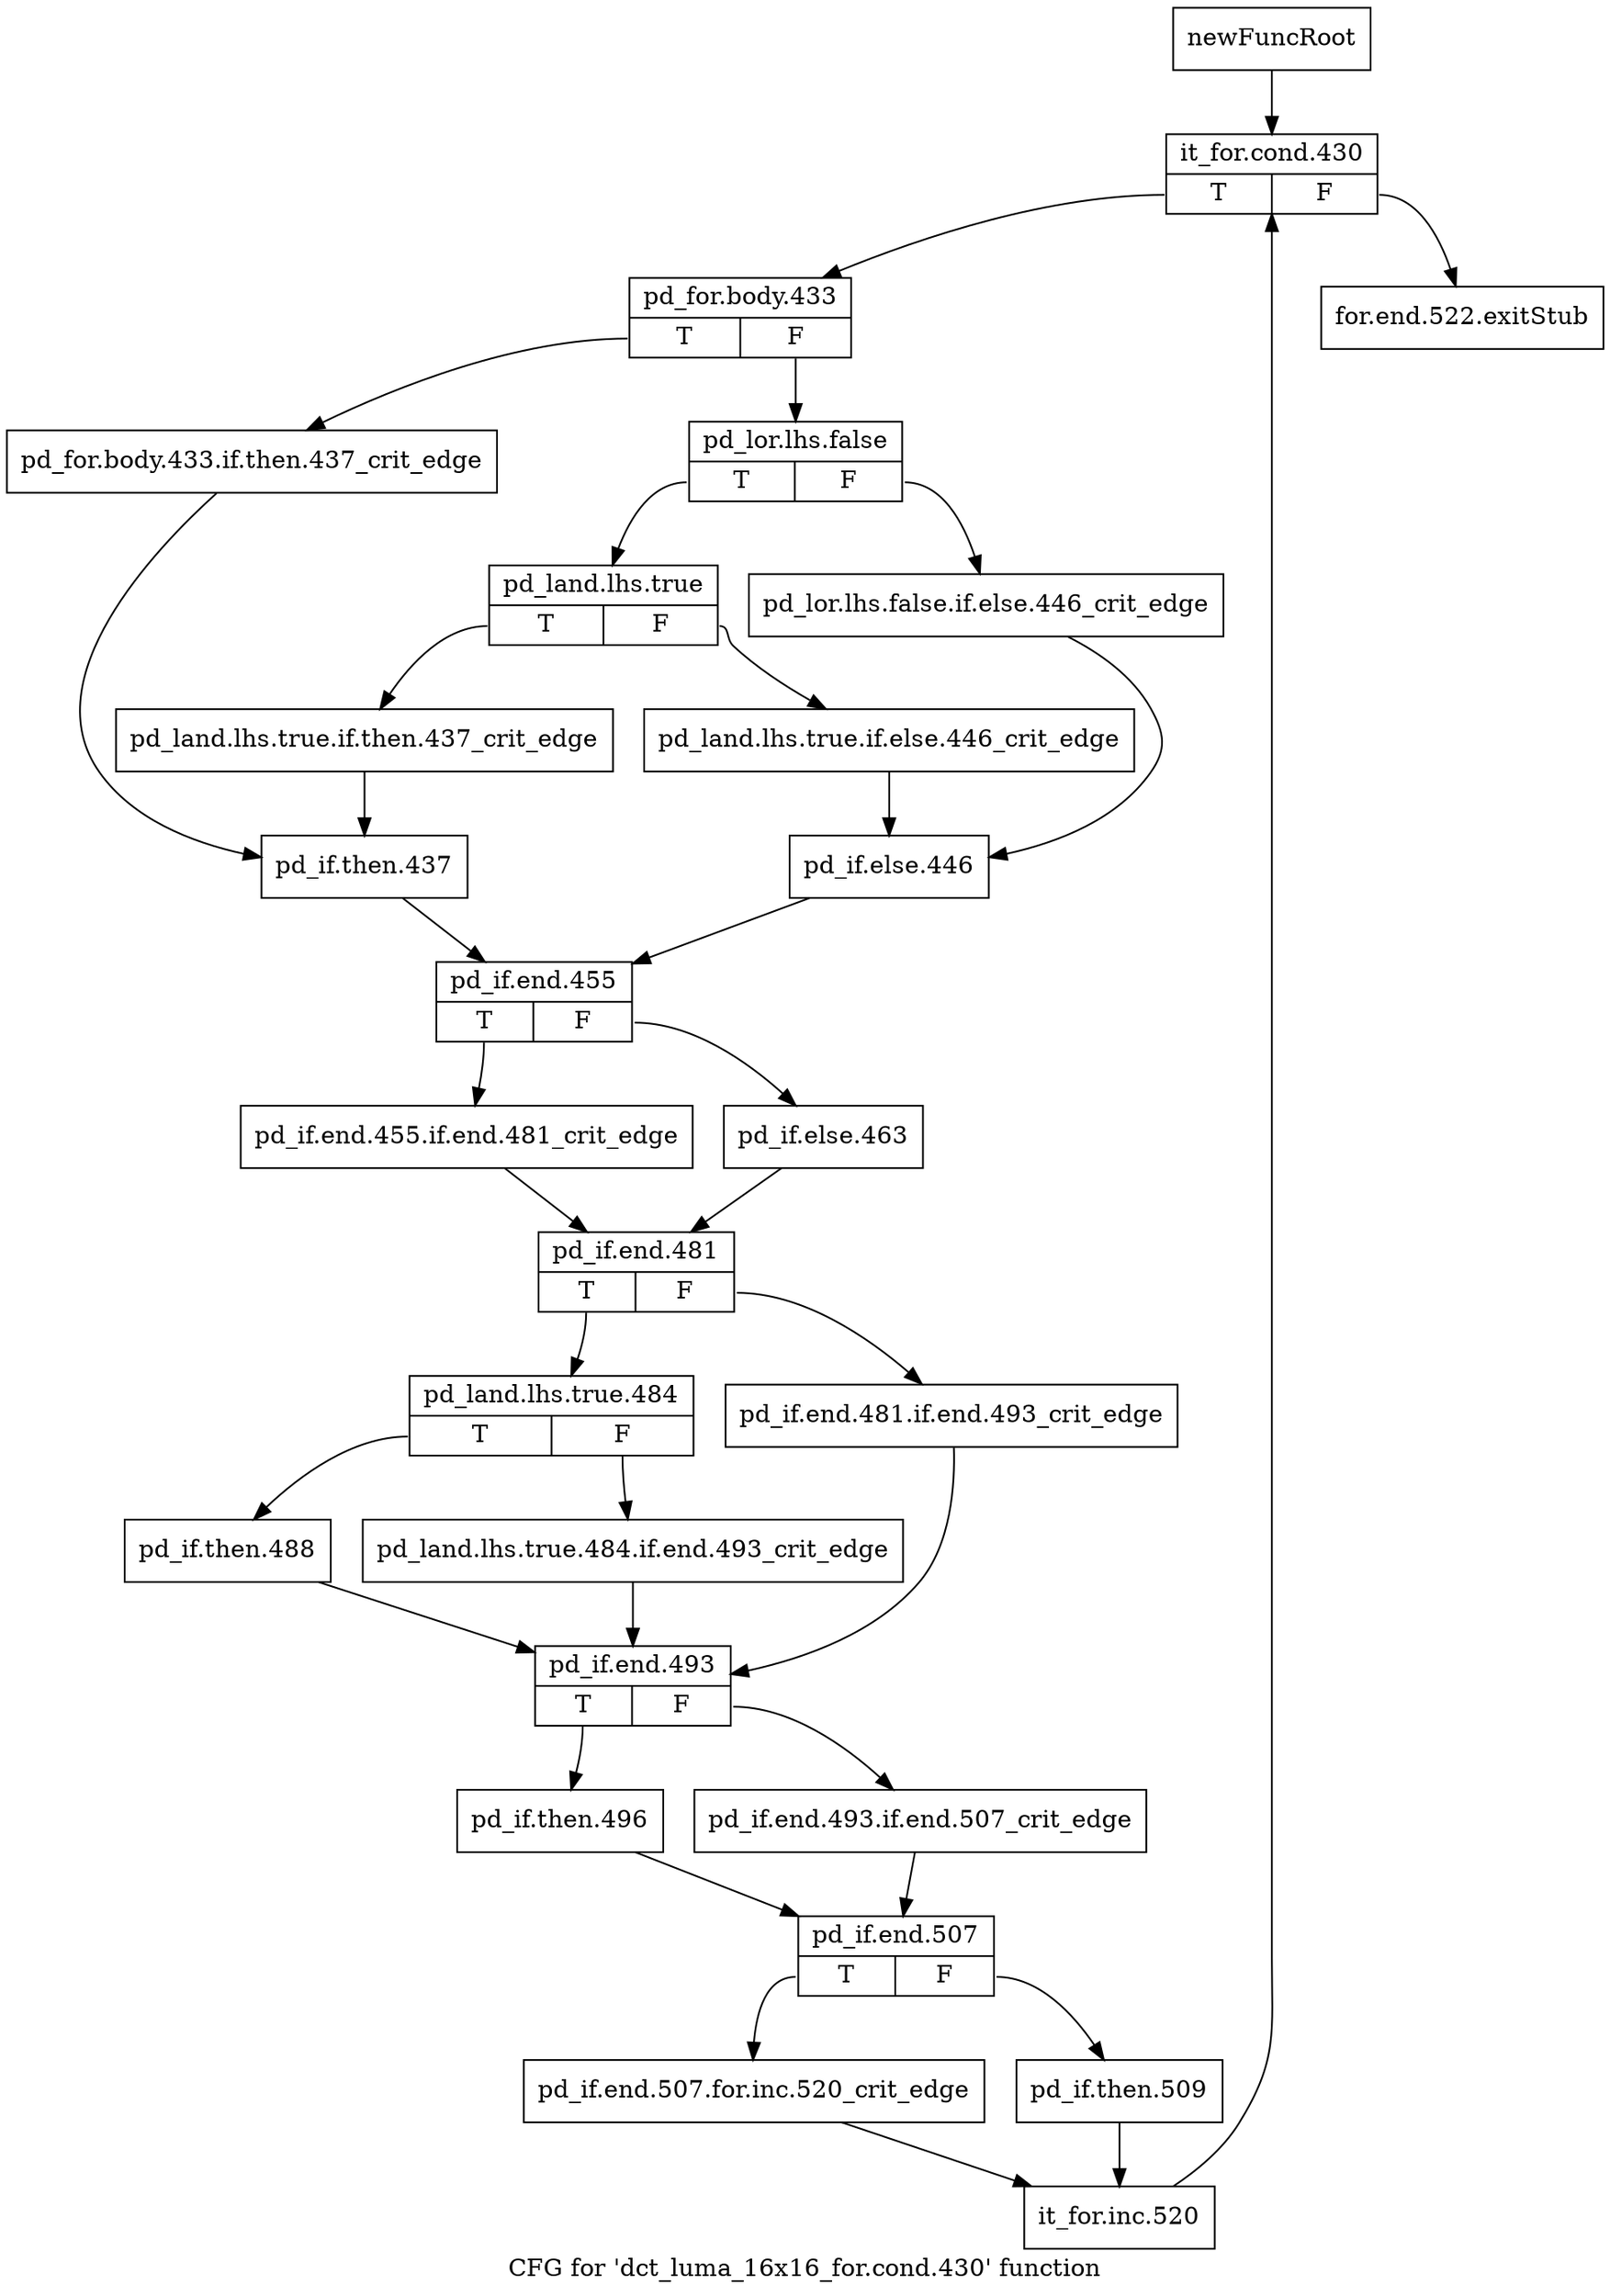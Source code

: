 digraph "CFG for 'dct_luma_16x16_for.cond.430' function" {
	label="CFG for 'dct_luma_16x16_for.cond.430' function";

	Node0x21de2e0 [shape=record,label="{newFuncRoot}"];
	Node0x21de2e0 -> Node0x21de380;
	Node0x21de330 [shape=record,label="{for.end.522.exitStub}"];
	Node0x21de380 [shape=record,label="{it_for.cond.430|{<s0>T|<s1>F}}"];
	Node0x21de380:s0 -> Node0x21de3d0;
	Node0x21de380:s1 -> Node0x21de330;
	Node0x21de3d0 [shape=record,label="{pd_for.body.433|{<s0>T|<s1>F}}"];
	Node0x21de3d0:s0 -> Node0x21de600;
	Node0x21de3d0:s1 -> Node0x21de420;
	Node0x21de420 [shape=record,label="{pd_lor.lhs.false|{<s0>T|<s1>F}}"];
	Node0x21de420:s0 -> Node0x21de4c0;
	Node0x21de420:s1 -> Node0x21de470;
	Node0x21de470 [shape=record,label="{pd_lor.lhs.false.if.else.446_crit_edge}"];
	Node0x21de470 -> Node0x21de560;
	Node0x21de4c0 [shape=record,label="{pd_land.lhs.true|{<s0>T|<s1>F}}"];
	Node0x21de4c0:s0 -> Node0x21de5b0;
	Node0x21de4c0:s1 -> Node0x21de510;
	Node0x21de510 [shape=record,label="{pd_land.lhs.true.if.else.446_crit_edge}"];
	Node0x21de510 -> Node0x21de560;
	Node0x21de560 [shape=record,label="{pd_if.else.446}"];
	Node0x21de560 -> Node0x21de6a0;
	Node0x21de5b0 [shape=record,label="{pd_land.lhs.true.if.then.437_crit_edge}"];
	Node0x21de5b0 -> Node0x21de650;
	Node0x21de600 [shape=record,label="{pd_for.body.433.if.then.437_crit_edge}"];
	Node0x21de600 -> Node0x21de650;
	Node0x21de650 [shape=record,label="{pd_if.then.437}"];
	Node0x21de650 -> Node0x21de6a0;
	Node0x21de6a0 [shape=record,label="{pd_if.end.455|{<s0>T|<s1>F}}"];
	Node0x21de6a0:s0 -> Node0x21de740;
	Node0x21de6a0:s1 -> Node0x21de6f0;
	Node0x21de6f0 [shape=record,label="{pd_if.else.463}"];
	Node0x21de6f0 -> Node0x21de790;
	Node0x21de740 [shape=record,label="{pd_if.end.455.if.end.481_crit_edge}"];
	Node0x21de740 -> Node0x21de790;
	Node0x21de790 [shape=record,label="{pd_if.end.481|{<s0>T|<s1>F}}"];
	Node0x21de790:s0 -> Node0x21de830;
	Node0x21de790:s1 -> Node0x21de7e0;
	Node0x21de7e0 [shape=record,label="{pd_if.end.481.if.end.493_crit_edge}"];
	Node0x21de7e0 -> Node0x21de920;
	Node0x21de830 [shape=record,label="{pd_land.lhs.true.484|{<s0>T|<s1>F}}"];
	Node0x21de830:s0 -> Node0x21de8d0;
	Node0x21de830:s1 -> Node0x21de880;
	Node0x21de880 [shape=record,label="{pd_land.lhs.true.484.if.end.493_crit_edge}"];
	Node0x21de880 -> Node0x21de920;
	Node0x21de8d0 [shape=record,label="{pd_if.then.488}"];
	Node0x21de8d0 -> Node0x21de920;
	Node0x21de920 [shape=record,label="{pd_if.end.493|{<s0>T|<s1>F}}"];
	Node0x21de920:s0 -> Node0x21de9c0;
	Node0x21de920:s1 -> Node0x21de970;
	Node0x21de970 [shape=record,label="{pd_if.end.493.if.end.507_crit_edge}"];
	Node0x21de970 -> Node0x21dea10;
	Node0x21de9c0 [shape=record,label="{pd_if.then.496}"];
	Node0x21de9c0 -> Node0x21dea10;
	Node0x21dea10 [shape=record,label="{pd_if.end.507|{<s0>T|<s1>F}}"];
	Node0x21dea10:s0 -> Node0x21deab0;
	Node0x21dea10:s1 -> Node0x21dea60;
	Node0x21dea60 [shape=record,label="{pd_if.then.509}"];
	Node0x21dea60 -> Node0x21deb00;
	Node0x21deab0 [shape=record,label="{pd_if.end.507.for.inc.520_crit_edge}"];
	Node0x21deab0 -> Node0x21deb00;
	Node0x21deb00 [shape=record,label="{it_for.inc.520}"];
	Node0x21deb00 -> Node0x21de380;
}
